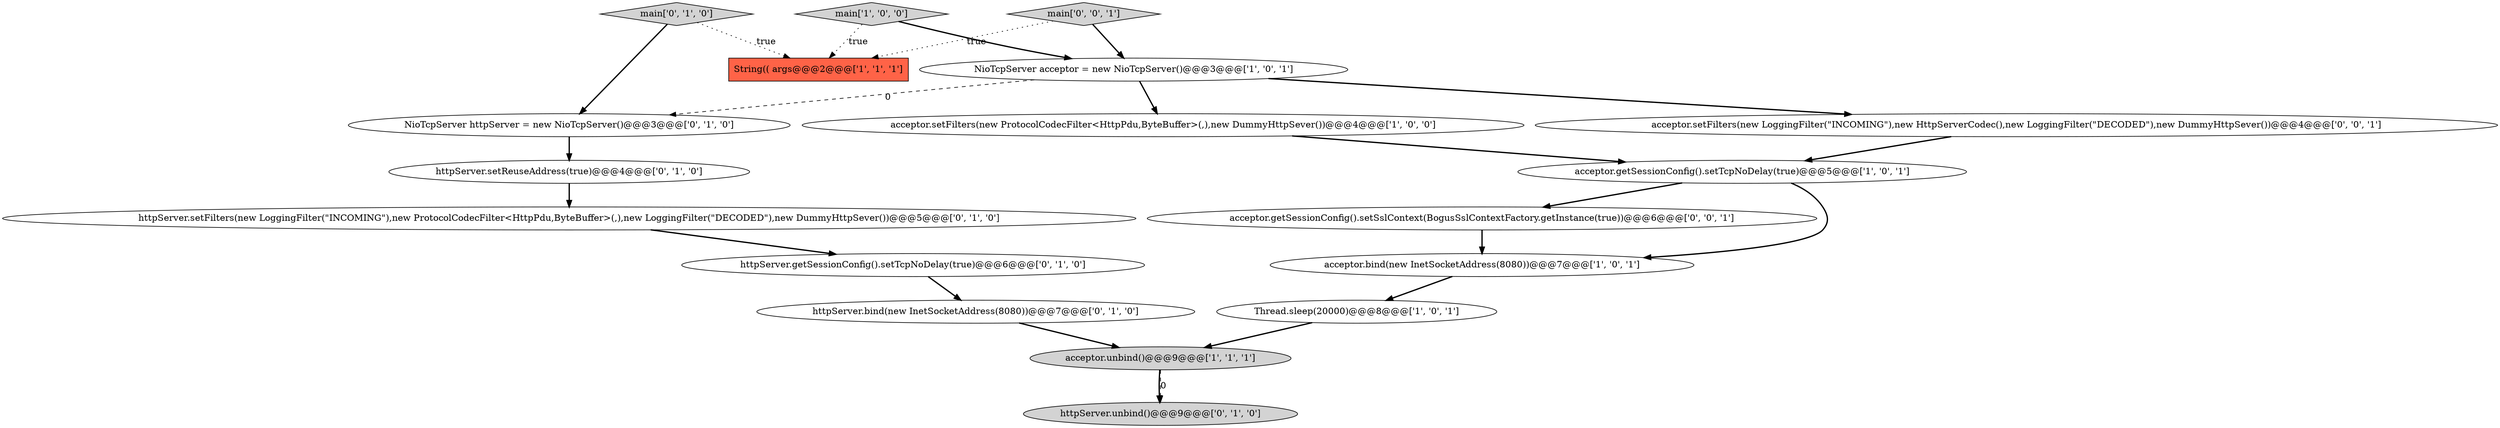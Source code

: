 digraph {
15 [style = filled, label = "main['0', '0', '1']", fillcolor = lightgray, shape = diamond image = "AAA0AAABBB3BBB"];
11 [style = filled, label = "NioTcpServer httpServer = new NioTcpServer()@@@3@@@['0', '1', '0']", fillcolor = white, shape = ellipse image = "AAA1AAABBB2BBB"];
16 [style = filled, label = "acceptor.setFilters(new LoggingFilter(\"INCOMING\"),new HttpServerCodec(),new LoggingFilter(\"DECODED\"),new DummyHttpSever())@@@4@@@['0', '0', '1']", fillcolor = white, shape = ellipse image = "AAA0AAABBB3BBB"];
17 [style = filled, label = "acceptor.getSessionConfig().setSslContext(BogusSslContextFactory.getInstance(true))@@@6@@@['0', '0', '1']", fillcolor = white, shape = ellipse image = "AAA0AAABBB3BBB"];
2 [style = filled, label = "acceptor.bind(new InetSocketAddress(8080))@@@7@@@['1', '0', '1']", fillcolor = white, shape = ellipse image = "AAA0AAABBB1BBB"];
13 [style = filled, label = "httpServer.bind(new InetSocketAddress(8080))@@@7@@@['0', '1', '0']", fillcolor = white, shape = ellipse image = "AAA1AAABBB2BBB"];
3 [style = filled, label = "NioTcpServer acceptor = new NioTcpServer()@@@3@@@['1', '0', '1']", fillcolor = white, shape = ellipse image = "AAA0AAABBB1BBB"];
14 [style = filled, label = "httpServer.unbind()@@@9@@@['0', '1', '0']", fillcolor = lightgray, shape = ellipse image = "AAA1AAABBB2BBB"];
8 [style = filled, label = "httpServer.setFilters(new LoggingFilter(\"INCOMING\"),new ProtocolCodecFilter<HttpPdu,ByteBuffer>(,),new LoggingFilter(\"DECODED\"),new DummyHttpSever())@@@5@@@['0', '1', '0']", fillcolor = white, shape = ellipse image = "AAA0AAABBB2BBB"];
1 [style = filled, label = "acceptor.getSessionConfig().setTcpNoDelay(true)@@@5@@@['1', '0', '1']", fillcolor = white, shape = ellipse image = "AAA0AAABBB1BBB"];
6 [style = filled, label = "main['1', '0', '0']", fillcolor = lightgray, shape = diamond image = "AAA0AAABBB1BBB"];
12 [style = filled, label = "httpServer.getSessionConfig().setTcpNoDelay(true)@@@6@@@['0', '1', '0']", fillcolor = white, shape = ellipse image = "AAA0AAABBB2BBB"];
7 [style = filled, label = "acceptor.unbind()@@@9@@@['1', '1', '1']", fillcolor = lightgray, shape = ellipse image = "AAA0AAABBB1BBB"];
4 [style = filled, label = "Thread.sleep(20000)@@@8@@@['1', '0', '1']", fillcolor = white, shape = ellipse image = "AAA0AAABBB1BBB"];
9 [style = filled, label = "main['0', '1', '0']", fillcolor = lightgray, shape = diamond image = "AAA0AAABBB2BBB"];
0 [style = filled, label = "String(( args@@@2@@@['1', '1', '1']", fillcolor = tomato, shape = box image = "AAA0AAABBB1BBB"];
5 [style = filled, label = "acceptor.setFilters(new ProtocolCodecFilter<HttpPdu,ByteBuffer>(,),new DummyHttpSever())@@@4@@@['1', '0', '0']", fillcolor = white, shape = ellipse image = "AAA0AAABBB1BBB"];
10 [style = filled, label = "httpServer.setReuseAddress(true)@@@4@@@['0', '1', '0']", fillcolor = white, shape = ellipse image = "AAA0AAABBB2BBB"];
13->7 [style = bold, label=""];
4->7 [style = bold, label=""];
2->4 [style = bold, label=""];
9->11 [style = bold, label=""];
8->12 [style = bold, label=""];
9->0 [style = dotted, label="true"];
5->1 [style = bold, label=""];
10->8 [style = bold, label=""];
3->11 [style = dashed, label="0"];
3->5 [style = bold, label=""];
12->13 [style = bold, label=""];
7->14 [style = bold, label=""];
6->0 [style = dotted, label="true"];
15->0 [style = dotted, label="true"];
11->10 [style = bold, label=""];
16->1 [style = bold, label=""];
6->3 [style = bold, label=""];
1->17 [style = bold, label=""];
15->3 [style = bold, label=""];
7->14 [style = dashed, label="0"];
3->16 [style = bold, label=""];
1->2 [style = bold, label=""];
17->2 [style = bold, label=""];
}
